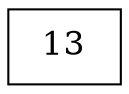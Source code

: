 digraph Puntajes{ 
node [ fontsize = 16 shape = record] 
 " Antonio13" [ label = " 13" shape = record ]; 
}